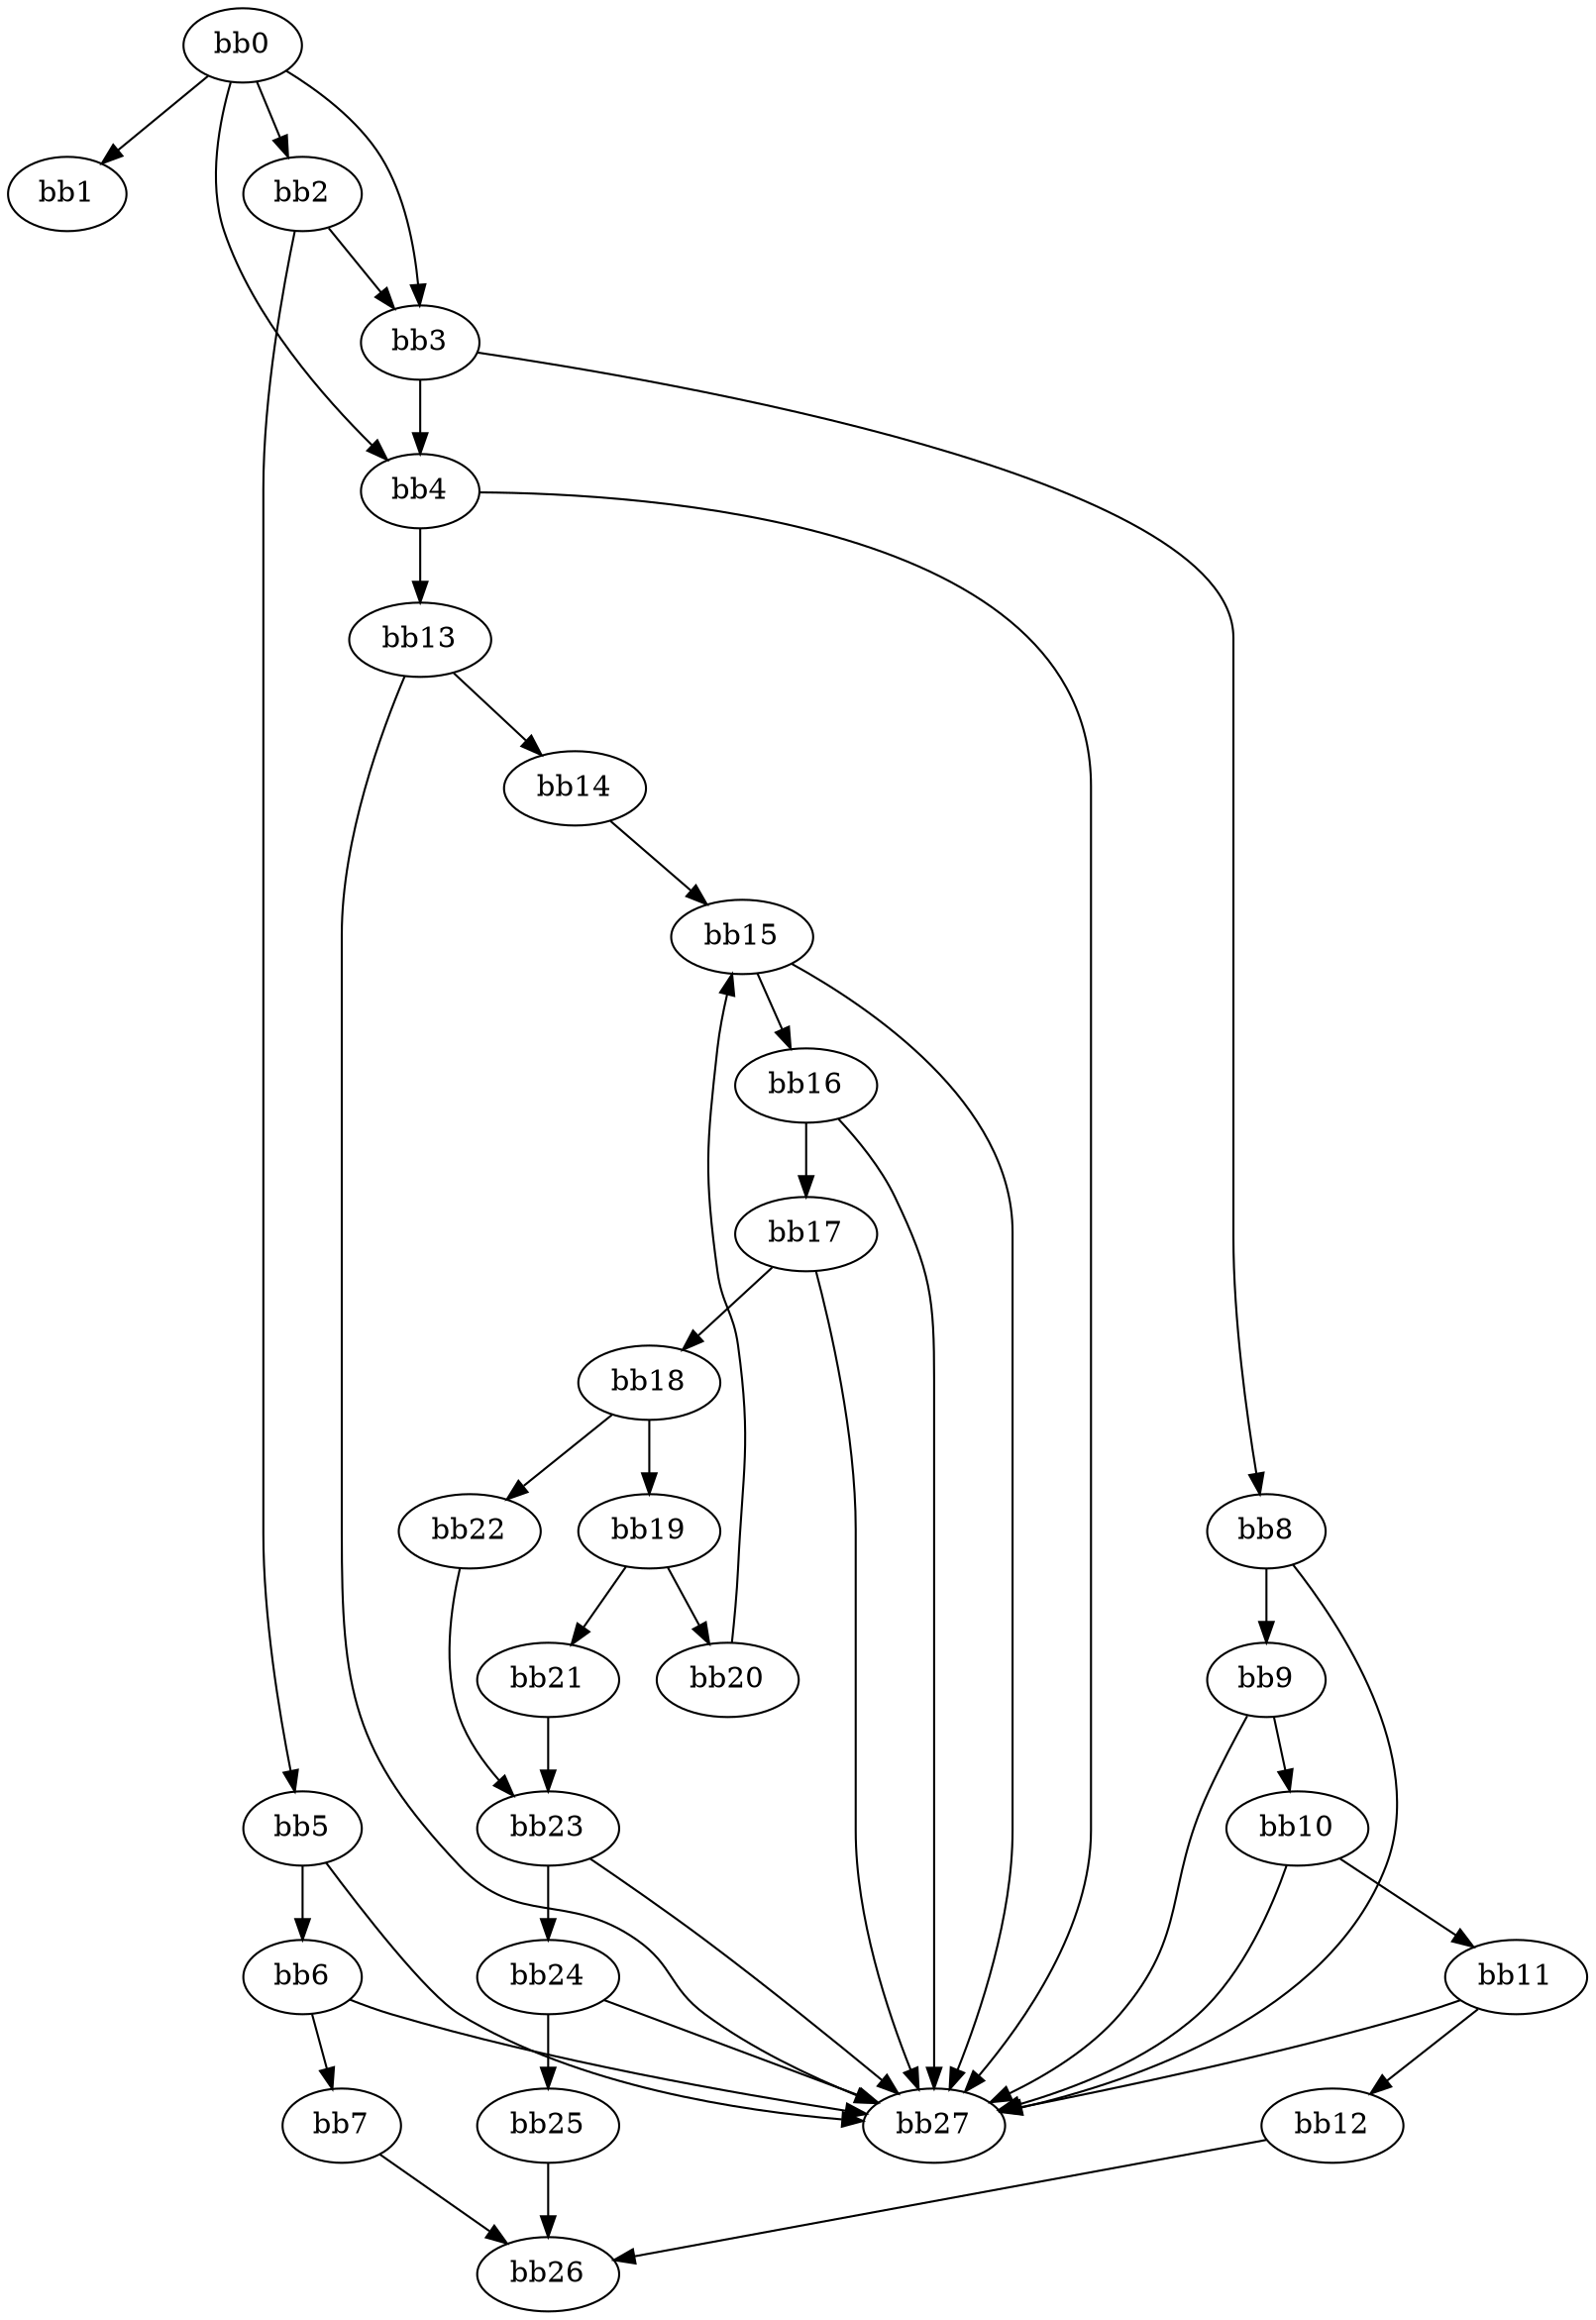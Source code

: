 digraph {
    0 [ label = "bb0\l" ]
    1 [ label = "bb1\l" ]
    2 [ label = "bb2\l" ]
    3 [ label = "bb3\l" ]
    4 [ label = "bb4\l" ]
    5 [ label = "bb5\l" ]
    6 [ label = "bb6\l" ]
    7 [ label = "bb7\l" ]
    8 [ label = "bb8\l" ]
    9 [ label = "bb9\l" ]
    10 [ label = "bb10\l" ]
    11 [ label = "bb11\l" ]
    12 [ label = "bb12\l" ]
    13 [ label = "bb13\l" ]
    14 [ label = "bb14\l" ]
    15 [ label = "bb15\l" ]
    16 [ label = "bb16\l" ]
    17 [ label = "bb17\l" ]
    18 [ label = "bb18\l" ]
    19 [ label = "bb19\l" ]
    20 [ label = "bb20\l" ]
    21 [ label = "bb21\l" ]
    22 [ label = "bb22\l" ]
    23 [ label = "bb23\l" ]
    24 [ label = "bb24\l" ]
    25 [ label = "bb25\l" ]
    26 [ label = "bb26\l" ]
    27 [ label = "bb27\l" ]
    0 -> 1 [ ]
    0 -> 2 [ ]
    0 -> 3 [ ]
    0 -> 4 [ ]
    2 -> 3 [ ]
    2 -> 5 [ ]
    3 -> 4 [ ]
    3 -> 8 [ ]
    4 -> 13 [ ]
    4 -> 27 [ ]
    5 -> 6 [ ]
    5 -> 27 [ ]
    6 -> 7 [ ]
    6 -> 27 [ ]
    7 -> 26 [ ]
    8 -> 9 [ ]
    8 -> 27 [ ]
    9 -> 10 [ ]
    9 -> 27 [ ]
    10 -> 11 [ ]
    10 -> 27 [ ]
    11 -> 12 [ ]
    11 -> 27 [ ]
    12 -> 26 [ ]
    13 -> 14 [ ]
    13 -> 27 [ ]
    14 -> 15 [ ]
    15 -> 16 [ ]
    15 -> 27 [ ]
    16 -> 17 [ ]
    16 -> 27 [ ]
    17 -> 18 [ ]
    17 -> 27 [ ]
    18 -> 19 [ ]
    18 -> 22 [ ]
    19 -> 20 [ ]
    19 -> 21 [ ]
    20 -> 15 [ ]
    21 -> 23 [ ]
    22 -> 23 [ ]
    23 -> 24 [ ]
    23 -> 27 [ ]
    24 -> 25 [ ]
    24 -> 27 [ ]
    25 -> 26 [ ]
}

